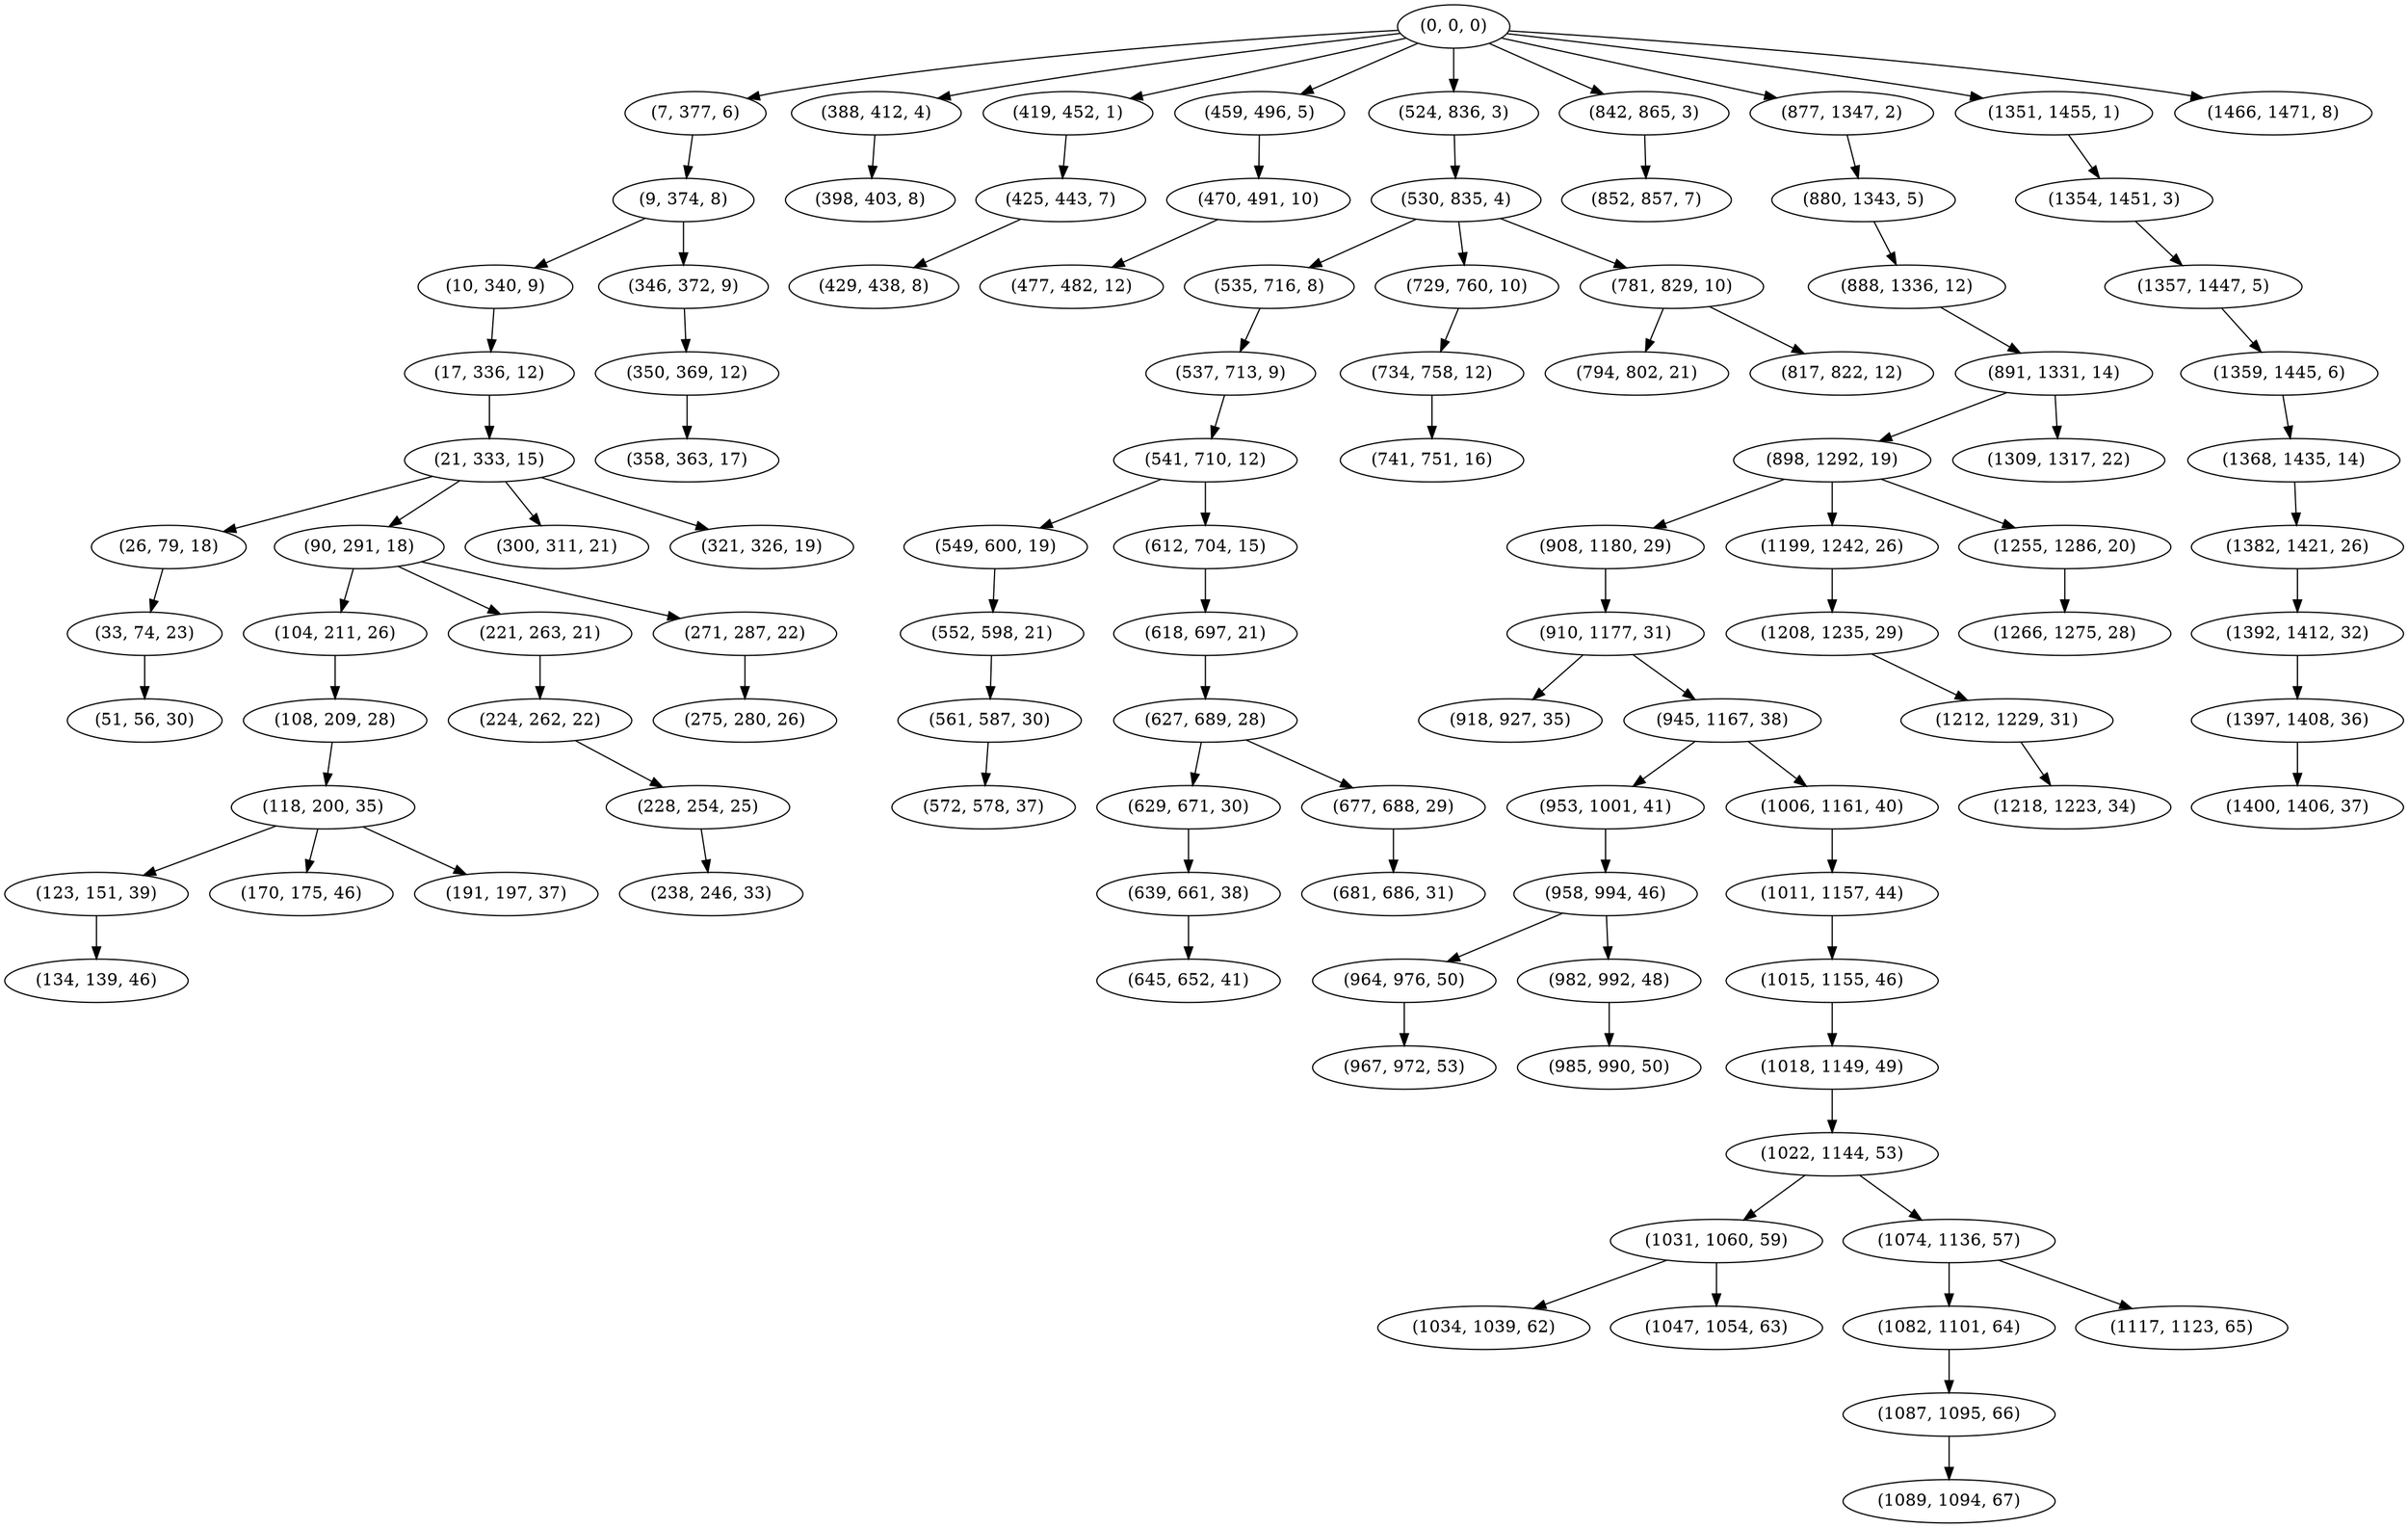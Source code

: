 digraph tree {
    "(0, 0, 0)";
    "(7, 377, 6)";
    "(9, 374, 8)";
    "(10, 340, 9)";
    "(17, 336, 12)";
    "(21, 333, 15)";
    "(26, 79, 18)";
    "(33, 74, 23)";
    "(51, 56, 30)";
    "(90, 291, 18)";
    "(104, 211, 26)";
    "(108, 209, 28)";
    "(118, 200, 35)";
    "(123, 151, 39)";
    "(134, 139, 46)";
    "(170, 175, 46)";
    "(191, 197, 37)";
    "(221, 263, 21)";
    "(224, 262, 22)";
    "(228, 254, 25)";
    "(238, 246, 33)";
    "(271, 287, 22)";
    "(275, 280, 26)";
    "(300, 311, 21)";
    "(321, 326, 19)";
    "(346, 372, 9)";
    "(350, 369, 12)";
    "(358, 363, 17)";
    "(388, 412, 4)";
    "(398, 403, 8)";
    "(419, 452, 1)";
    "(425, 443, 7)";
    "(429, 438, 8)";
    "(459, 496, 5)";
    "(470, 491, 10)";
    "(477, 482, 12)";
    "(524, 836, 3)";
    "(530, 835, 4)";
    "(535, 716, 8)";
    "(537, 713, 9)";
    "(541, 710, 12)";
    "(549, 600, 19)";
    "(552, 598, 21)";
    "(561, 587, 30)";
    "(572, 578, 37)";
    "(612, 704, 15)";
    "(618, 697, 21)";
    "(627, 689, 28)";
    "(629, 671, 30)";
    "(639, 661, 38)";
    "(645, 652, 41)";
    "(677, 688, 29)";
    "(681, 686, 31)";
    "(729, 760, 10)";
    "(734, 758, 12)";
    "(741, 751, 16)";
    "(781, 829, 10)";
    "(794, 802, 21)";
    "(817, 822, 12)";
    "(842, 865, 3)";
    "(852, 857, 7)";
    "(877, 1347, 2)";
    "(880, 1343, 5)";
    "(888, 1336, 12)";
    "(891, 1331, 14)";
    "(898, 1292, 19)";
    "(908, 1180, 29)";
    "(910, 1177, 31)";
    "(918, 927, 35)";
    "(945, 1167, 38)";
    "(953, 1001, 41)";
    "(958, 994, 46)";
    "(964, 976, 50)";
    "(967, 972, 53)";
    "(982, 992, 48)";
    "(985, 990, 50)";
    "(1006, 1161, 40)";
    "(1011, 1157, 44)";
    "(1015, 1155, 46)";
    "(1018, 1149, 49)";
    "(1022, 1144, 53)";
    "(1031, 1060, 59)";
    "(1034, 1039, 62)";
    "(1047, 1054, 63)";
    "(1074, 1136, 57)";
    "(1082, 1101, 64)";
    "(1087, 1095, 66)";
    "(1089, 1094, 67)";
    "(1117, 1123, 65)";
    "(1199, 1242, 26)";
    "(1208, 1235, 29)";
    "(1212, 1229, 31)";
    "(1218, 1223, 34)";
    "(1255, 1286, 20)";
    "(1266, 1275, 28)";
    "(1309, 1317, 22)";
    "(1351, 1455, 1)";
    "(1354, 1451, 3)";
    "(1357, 1447, 5)";
    "(1359, 1445, 6)";
    "(1368, 1435, 14)";
    "(1382, 1421, 26)";
    "(1392, 1412, 32)";
    "(1397, 1408, 36)";
    "(1400, 1406, 37)";
    "(1466, 1471, 8)";
    "(0, 0, 0)" -> "(7, 377, 6)";
    "(0, 0, 0)" -> "(388, 412, 4)";
    "(0, 0, 0)" -> "(419, 452, 1)";
    "(0, 0, 0)" -> "(459, 496, 5)";
    "(0, 0, 0)" -> "(524, 836, 3)";
    "(0, 0, 0)" -> "(842, 865, 3)";
    "(0, 0, 0)" -> "(877, 1347, 2)";
    "(0, 0, 0)" -> "(1351, 1455, 1)";
    "(0, 0, 0)" -> "(1466, 1471, 8)";
    "(7, 377, 6)" -> "(9, 374, 8)";
    "(9, 374, 8)" -> "(10, 340, 9)";
    "(9, 374, 8)" -> "(346, 372, 9)";
    "(10, 340, 9)" -> "(17, 336, 12)";
    "(17, 336, 12)" -> "(21, 333, 15)";
    "(21, 333, 15)" -> "(26, 79, 18)";
    "(21, 333, 15)" -> "(90, 291, 18)";
    "(21, 333, 15)" -> "(300, 311, 21)";
    "(21, 333, 15)" -> "(321, 326, 19)";
    "(26, 79, 18)" -> "(33, 74, 23)";
    "(33, 74, 23)" -> "(51, 56, 30)";
    "(90, 291, 18)" -> "(104, 211, 26)";
    "(90, 291, 18)" -> "(221, 263, 21)";
    "(90, 291, 18)" -> "(271, 287, 22)";
    "(104, 211, 26)" -> "(108, 209, 28)";
    "(108, 209, 28)" -> "(118, 200, 35)";
    "(118, 200, 35)" -> "(123, 151, 39)";
    "(118, 200, 35)" -> "(170, 175, 46)";
    "(118, 200, 35)" -> "(191, 197, 37)";
    "(123, 151, 39)" -> "(134, 139, 46)";
    "(221, 263, 21)" -> "(224, 262, 22)";
    "(224, 262, 22)" -> "(228, 254, 25)";
    "(228, 254, 25)" -> "(238, 246, 33)";
    "(271, 287, 22)" -> "(275, 280, 26)";
    "(346, 372, 9)" -> "(350, 369, 12)";
    "(350, 369, 12)" -> "(358, 363, 17)";
    "(388, 412, 4)" -> "(398, 403, 8)";
    "(419, 452, 1)" -> "(425, 443, 7)";
    "(425, 443, 7)" -> "(429, 438, 8)";
    "(459, 496, 5)" -> "(470, 491, 10)";
    "(470, 491, 10)" -> "(477, 482, 12)";
    "(524, 836, 3)" -> "(530, 835, 4)";
    "(530, 835, 4)" -> "(535, 716, 8)";
    "(530, 835, 4)" -> "(729, 760, 10)";
    "(530, 835, 4)" -> "(781, 829, 10)";
    "(535, 716, 8)" -> "(537, 713, 9)";
    "(537, 713, 9)" -> "(541, 710, 12)";
    "(541, 710, 12)" -> "(549, 600, 19)";
    "(541, 710, 12)" -> "(612, 704, 15)";
    "(549, 600, 19)" -> "(552, 598, 21)";
    "(552, 598, 21)" -> "(561, 587, 30)";
    "(561, 587, 30)" -> "(572, 578, 37)";
    "(612, 704, 15)" -> "(618, 697, 21)";
    "(618, 697, 21)" -> "(627, 689, 28)";
    "(627, 689, 28)" -> "(629, 671, 30)";
    "(627, 689, 28)" -> "(677, 688, 29)";
    "(629, 671, 30)" -> "(639, 661, 38)";
    "(639, 661, 38)" -> "(645, 652, 41)";
    "(677, 688, 29)" -> "(681, 686, 31)";
    "(729, 760, 10)" -> "(734, 758, 12)";
    "(734, 758, 12)" -> "(741, 751, 16)";
    "(781, 829, 10)" -> "(794, 802, 21)";
    "(781, 829, 10)" -> "(817, 822, 12)";
    "(842, 865, 3)" -> "(852, 857, 7)";
    "(877, 1347, 2)" -> "(880, 1343, 5)";
    "(880, 1343, 5)" -> "(888, 1336, 12)";
    "(888, 1336, 12)" -> "(891, 1331, 14)";
    "(891, 1331, 14)" -> "(898, 1292, 19)";
    "(891, 1331, 14)" -> "(1309, 1317, 22)";
    "(898, 1292, 19)" -> "(908, 1180, 29)";
    "(898, 1292, 19)" -> "(1199, 1242, 26)";
    "(898, 1292, 19)" -> "(1255, 1286, 20)";
    "(908, 1180, 29)" -> "(910, 1177, 31)";
    "(910, 1177, 31)" -> "(918, 927, 35)";
    "(910, 1177, 31)" -> "(945, 1167, 38)";
    "(945, 1167, 38)" -> "(953, 1001, 41)";
    "(945, 1167, 38)" -> "(1006, 1161, 40)";
    "(953, 1001, 41)" -> "(958, 994, 46)";
    "(958, 994, 46)" -> "(964, 976, 50)";
    "(958, 994, 46)" -> "(982, 992, 48)";
    "(964, 976, 50)" -> "(967, 972, 53)";
    "(982, 992, 48)" -> "(985, 990, 50)";
    "(1006, 1161, 40)" -> "(1011, 1157, 44)";
    "(1011, 1157, 44)" -> "(1015, 1155, 46)";
    "(1015, 1155, 46)" -> "(1018, 1149, 49)";
    "(1018, 1149, 49)" -> "(1022, 1144, 53)";
    "(1022, 1144, 53)" -> "(1031, 1060, 59)";
    "(1022, 1144, 53)" -> "(1074, 1136, 57)";
    "(1031, 1060, 59)" -> "(1034, 1039, 62)";
    "(1031, 1060, 59)" -> "(1047, 1054, 63)";
    "(1074, 1136, 57)" -> "(1082, 1101, 64)";
    "(1074, 1136, 57)" -> "(1117, 1123, 65)";
    "(1082, 1101, 64)" -> "(1087, 1095, 66)";
    "(1087, 1095, 66)" -> "(1089, 1094, 67)";
    "(1199, 1242, 26)" -> "(1208, 1235, 29)";
    "(1208, 1235, 29)" -> "(1212, 1229, 31)";
    "(1212, 1229, 31)" -> "(1218, 1223, 34)";
    "(1255, 1286, 20)" -> "(1266, 1275, 28)";
    "(1351, 1455, 1)" -> "(1354, 1451, 3)";
    "(1354, 1451, 3)" -> "(1357, 1447, 5)";
    "(1357, 1447, 5)" -> "(1359, 1445, 6)";
    "(1359, 1445, 6)" -> "(1368, 1435, 14)";
    "(1368, 1435, 14)" -> "(1382, 1421, 26)";
    "(1382, 1421, 26)" -> "(1392, 1412, 32)";
    "(1392, 1412, 32)" -> "(1397, 1408, 36)";
    "(1397, 1408, 36)" -> "(1400, 1406, 37)";
}
